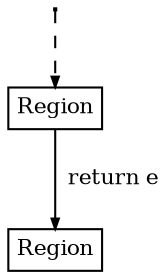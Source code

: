 digraph {
	ranksep=0.5
	nodesep=0.12
	node[fontsize=10.5,shape=box,height=0.02,width=0.02,margin="0.05,0.05"]
	edge[fontsize=10.5,arrowsize=0.5]

	start1 [label=""]
	3 [label="Region"]
	4 [label="Region"]

	start1->3[label=""style="dashed"]
	3->4[label="  return e"]
}